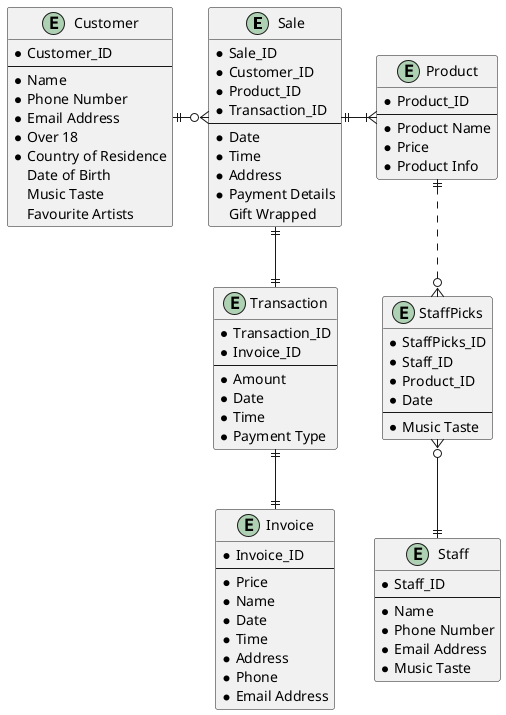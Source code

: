 @startuml

entity Sale{
*Sale_ID
*Customer_ID
*Product_ID
*Transaction_ID
--
*Date
*Time
*Address
*Payment Details
Gift Wrapped
}
entity Customer{
*Customer_ID
--
*Name
*Phone Number
*Email Address
*Over 18
*Country of Residence
Date of Birth
Music Taste
Favourite Artists
}
entity Transaction{
*Transaction_ID
*Invoice_ID
--
*Amount
*Date
*Time
*Payment Type
}
entity Product{
*Product_ID
--
*Product Name
*Price
*Product Info
}
entity StaffPicks{
*StaffPicks_ID
*Staff_ID
*Product_ID
*Date
--
*Music Taste
}
entity Staff{
*Staff_ID
--
*Name
*Phone Number
*Email Address
*Music Taste
}
entity Invoice{
*Invoice_ID
--
*Price
*Name
*Date
*Time
*Address
*Phone
*Email Address
}

Sale }o-left-|| Customer
Sale ||-down-|| Transaction
Sale ||-right-|{ Product
Staff ||-up-o{ StaffPicks
Transaction ||-down-|| Invoice
Product ||.down.o{ StaffPicks

@enduml